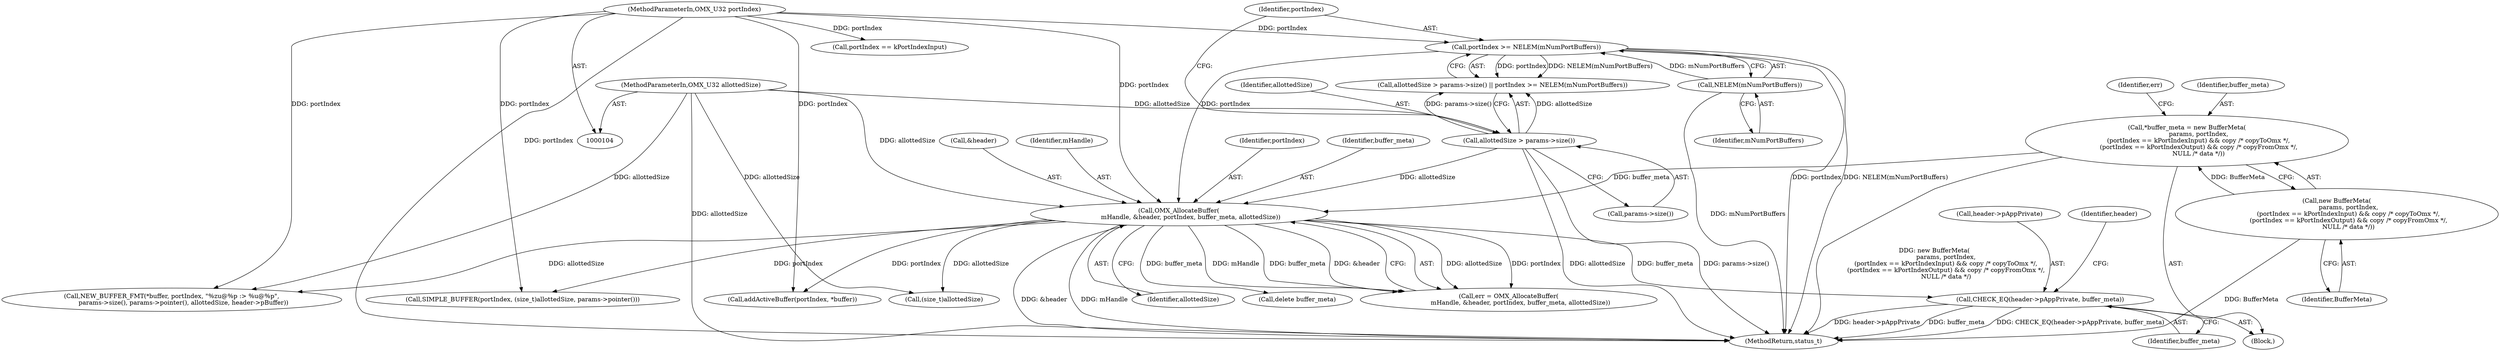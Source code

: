 digraph "0_Android_0f177948ae2640bfe4d70f8e4248e106406b3b0a_5@pointer" {
"1000186" [label="(Call,CHECK_EQ(header->pAppPrivate, buffer_meta))"];
"1000153" [label="(Call,OMX_AllocateBuffer(\n            mHandle, &header, portIndex, buffer_meta, allottedSize))"];
"1000129" [label="(Call,portIndex >= NELEM(mNumPortBuffers))"];
"1000105" [label="(MethodParameterIn,OMX_U32 portIndex)"];
"1000131" [label="(Call,NELEM(mNumPortBuffers))"];
"1000145" [label="(Call,*buffer_meta = new BufferMeta(\n            params, portIndex,\n            (portIndex == kPortIndexInput) && copy /* copyToOmx */,\n            (portIndex == kPortIndexOutput) && copy /* copyFromOmx */,\n            NULL /* data */))"];
"1000147" [label="(Call,new BufferMeta(\n            params, portIndex,\n            (portIndex == kPortIndexInput) && copy /* copyToOmx */,\n            (portIndex == kPortIndexOutput) && copy /* copyFromOmx */,\n            NULL /* data */))"];
"1000126" [label="(Call,allottedSize > params->size())"];
"1000108" [label="(MethodParameterIn,OMX_U32 allottedSize)"];
"1000157" [label="(Identifier,portIndex)"];
"1000129" [label="(Call,portIndex >= NELEM(mNumPortBuffers))"];
"1000128" [label="(Call,params->size())"];
"1000158" [label="(Identifier,buffer_meta)"];
"1000146" [label="(Identifier,buffer_meta)"];
"1000187" [label="(Call,header->pAppPrivate)"];
"1000127" [label="(Identifier,allottedSize)"];
"1000132" [label="(Identifier,mNumPortBuffers)"];
"1000155" [label="(Call,&header)"];
"1000130" [label="(Identifier,portIndex)"];
"1000108" [label="(MethodParameterIn,OMX_U32 allottedSize)"];
"1000204" [label="(Call,addActiveBuffer(portIndex, *buffer))"];
"1000214" [label="(Call,portIndex == kPortIndexInput)"];
"1000148" [label="(Identifier,BufferMeta)"];
"1000109" [label="(Block,)"];
"1000125" [label="(Call,allottedSize > params->size() || portIndex >= NELEM(mNumPortBuffers))"];
"1000170" [label="(Call,(size_t)allottedSize)"];
"1000168" [label="(Call,SIMPLE_BUFFER(portIndex, (size_t)allottedSize, params->pointer()))"];
"1000154" [label="(Identifier,mHandle)"];
"1000159" [label="(Identifier,allottedSize)"];
"1000131" [label="(Call,NELEM(mNumPortBuffers))"];
"1000174" [label="(Call,delete buffer_meta)"];
"1000190" [label="(Identifier,buffer_meta)"];
"1000222" [label="(Call,NEW_BUFFER_FMT(*buffer, portIndex, \"%zu@%p :> %u@%p\",\n            params->size(), params->pointer(), allottedSize, header->pBuffer))"];
"1000186" [label="(Call,CHECK_EQ(header->pAppPrivate, buffer_meta))"];
"1000153" [label="(Call,OMX_AllocateBuffer(\n            mHandle, &header, portIndex, buffer_meta, allottedSize))"];
"1000151" [label="(Call,err = OMX_AllocateBuffer(\n            mHandle, &header, portIndex, buffer_meta, allottedSize))"];
"1000147" [label="(Call,new BufferMeta(\n            params, portIndex,\n            (portIndex == kPortIndexInput) && copy /* copyToOmx */,\n            (portIndex == kPortIndexOutput) && copy /* copyFromOmx */,\n            NULL /* data */))"];
"1000145" [label="(Call,*buffer_meta = new BufferMeta(\n            params, portIndex,\n            (portIndex == kPortIndexInput) && copy /* copyToOmx */,\n            (portIndex == kPortIndexOutput) && copy /* copyFromOmx */,\n            NULL /* data */))"];
"1000126" [label="(Call,allottedSize > params->size())"];
"1000193" [label="(Identifier,header)"];
"1000105" [label="(MethodParameterIn,OMX_U32 portIndex)"];
"1000152" [label="(Identifier,err)"];
"1000235" [label="(MethodReturn,status_t)"];
"1000186" -> "1000109"  [label="AST: "];
"1000186" -> "1000190"  [label="CFG: "];
"1000187" -> "1000186"  [label="AST: "];
"1000190" -> "1000186"  [label="AST: "];
"1000193" -> "1000186"  [label="CFG: "];
"1000186" -> "1000235"  [label="DDG: CHECK_EQ(header->pAppPrivate, buffer_meta)"];
"1000186" -> "1000235"  [label="DDG: header->pAppPrivate"];
"1000186" -> "1000235"  [label="DDG: buffer_meta"];
"1000153" -> "1000186"  [label="DDG: buffer_meta"];
"1000153" -> "1000151"  [label="AST: "];
"1000153" -> "1000159"  [label="CFG: "];
"1000154" -> "1000153"  [label="AST: "];
"1000155" -> "1000153"  [label="AST: "];
"1000157" -> "1000153"  [label="AST: "];
"1000158" -> "1000153"  [label="AST: "];
"1000159" -> "1000153"  [label="AST: "];
"1000151" -> "1000153"  [label="CFG: "];
"1000153" -> "1000235"  [label="DDG: &header"];
"1000153" -> "1000235"  [label="DDG: mHandle"];
"1000153" -> "1000151"  [label="DDG: allottedSize"];
"1000153" -> "1000151"  [label="DDG: portIndex"];
"1000153" -> "1000151"  [label="DDG: mHandle"];
"1000153" -> "1000151"  [label="DDG: buffer_meta"];
"1000153" -> "1000151"  [label="DDG: &header"];
"1000129" -> "1000153"  [label="DDG: portIndex"];
"1000105" -> "1000153"  [label="DDG: portIndex"];
"1000145" -> "1000153"  [label="DDG: buffer_meta"];
"1000126" -> "1000153"  [label="DDG: allottedSize"];
"1000108" -> "1000153"  [label="DDG: allottedSize"];
"1000153" -> "1000168"  [label="DDG: portIndex"];
"1000153" -> "1000170"  [label="DDG: allottedSize"];
"1000153" -> "1000174"  [label="DDG: buffer_meta"];
"1000153" -> "1000204"  [label="DDG: portIndex"];
"1000153" -> "1000222"  [label="DDG: allottedSize"];
"1000129" -> "1000125"  [label="AST: "];
"1000129" -> "1000131"  [label="CFG: "];
"1000130" -> "1000129"  [label="AST: "];
"1000131" -> "1000129"  [label="AST: "];
"1000125" -> "1000129"  [label="CFG: "];
"1000129" -> "1000235"  [label="DDG: portIndex"];
"1000129" -> "1000235"  [label="DDG: NELEM(mNumPortBuffers)"];
"1000129" -> "1000125"  [label="DDG: portIndex"];
"1000129" -> "1000125"  [label="DDG: NELEM(mNumPortBuffers)"];
"1000105" -> "1000129"  [label="DDG: portIndex"];
"1000131" -> "1000129"  [label="DDG: mNumPortBuffers"];
"1000105" -> "1000104"  [label="AST: "];
"1000105" -> "1000235"  [label="DDG: portIndex"];
"1000105" -> "1000168"  [label="DDG: portIndex"];
"1000105" -> "1000204"  [label="DDG: portIndex"];
"1000105" -> "1000214"  [label="DDG: portIndex"];
"1000105" -> "1000222"  [label="DDG: portIndex"];
"1000131" -> "1000132"  [label="CFG: "];
"1000132" -> "1000131"  [label="AST: "];
"1000131" -> "1000235"  [label="DDG: mNumPortBuffers"];
"1000145" -> "1000109"  [label="AST: "];
"1000145" -> "1000147"  [label="CFG: "];
"1000146" -> "1000145"  [label="AST: "];
"1000147" -> "1000145"  [label="AST: "];
"1000152" -> "1000145"  [label="CFG: "];
"1000145" -> "1000235"  [label="DDG: new BufferMeta(\n            params, portIndex,\n            (portIndex == kPortIndexInput) && copy /* copyToOmx */,\n            (portIndex == kPortIndexOutput) && copy /* copyFromOmx */,\n            NULL /* data */)"];
"1000147" -> "1000145"  [label="DDG: BufferMeta"];
"1000147" -> "1000148"  [label="CFG: "];
"1000148" -> "1000147"  [label="AST: "];
"1000147" -> "1000235"  [label="DDG: BufferMeta"];
"1000126" -> "1000125"  [label="AST: "];
"1000126" -> "1000128"  [label="CFG: "];
"1000127" -> "1000126"  [label="AST: "];
"1000128" -> "1000126"  [label="AST: "];
"1000130" -> "1000126"  [label="CFG: "];
"1000125" -> "1000126"  [label="CFG: "];
"1000126" -> "1000235"  [label="DDG: allottedSize"];
"1000126" -> "1000235"  [label="DDG: params->size()"];
"1000126" -> "1000125"  [label="DDG: allottedSize"];
"1000126" -> "1000125"  [label="DDG: params->size()"];
"1000108" -> "1000126"  [label="DDG: allottedSize"];
"1000108" -> "1000104"  [label="AST: "];
"1000108" -> "1000235"  [label="DDG: allottedSize"];
"1000108" -> "1000170"  [label="DDG: allottedSize"];
"1000108" -> "1000222"  [label="DDG: allottedSize"];
}
